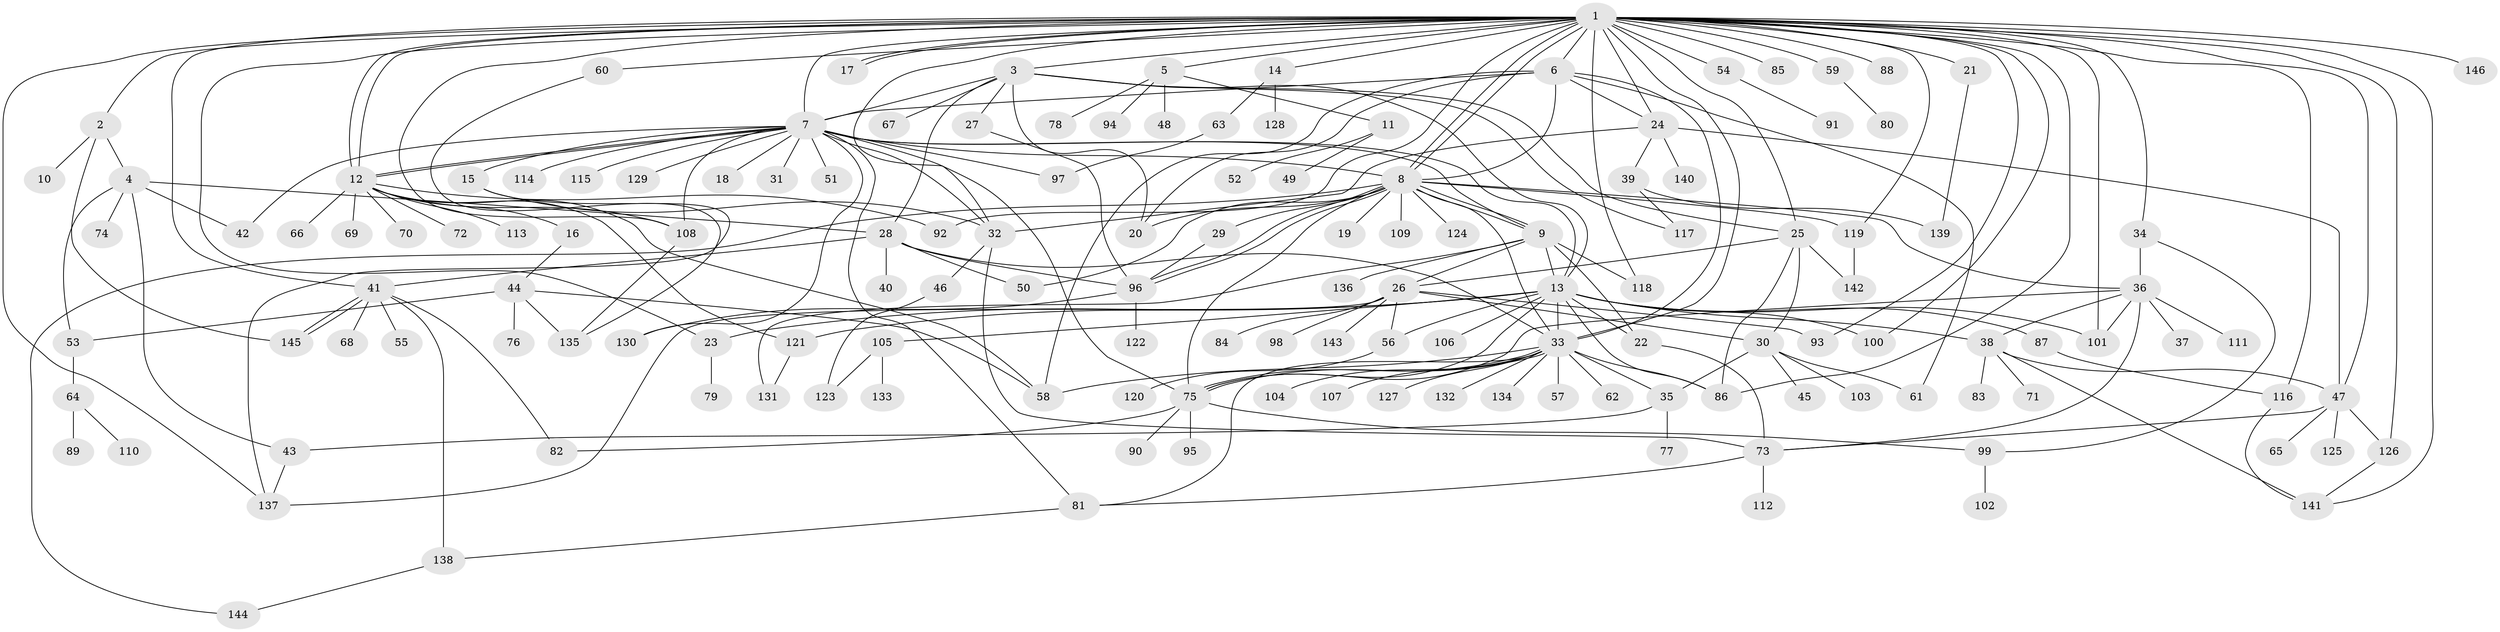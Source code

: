 // Generated by graph-tools (version 1.1) at 2025/49/03/09/25 03:49:51]
// undirected, 146 vertices, 239 edges
graph export_dot {
graph [start="1"]
  node [color=gray90,style=filled];
  1;
  2;
  3;
  4;
  5;
  6;
  7;
  8;
  9;
  10;
  11;
  12;
  13;
  14;
  15;
  16;
  17;
  18;
  19;
  20;
  21;
  22;
  23;
  24;
  25;
  26;
  27;
  28;
  29;
  30;
  31;
  32;
  33;
  34;
  35;
  36;
  37;
  38;
  39;
  40;
  41;
  42;
  43;
  44;
  45;
  46;
  47;
  48;
  49;
  50;
  51;
  52;
  53;
  54;
  55;
  56;
  57;
  58;
  59;
  60;
  61;
  62;
  63;
  64;
  65;
  66;
  67;
  68;
  69;
  70;
  71;
  72;
  73;
  74;
  75;
  76;
  77;
  78;
  79;
  80;
  81;
  82;
  83;
  84;
  85;
  86;
  87;
  88;
  89;
  90;
  91;
  92;
  93;
  94;
  95;
  96;
  97;
  98;
  99;
  100;
  101;
  102;
  103;
  104;
  105;
  106;
  107;
  108;
  109;
  110;
  111;
  112;
  113;
  114;
  115;
  116;
  117;
  118;
  119;
  120;
  121;
  122;
  123;
  124;
  125;
  126;
  127;
  128;
  129;
  130;
  131;
  132;
  133;
  134;
  135;
  136;
  137;
  138;
  139;
  140;
  141;
  142;
  143;
  144;
  145;
  146;
  1 -- 2;
  1 -- 3;
  1 -- 5;
  1 -- 6;
  1 -- 7;
  1 -- 8;
  1 -- 8;
  1 -- 12;
  1 -- 12;
  1 -- 14;
  1 -- 17;
  1 -- 17;
  1 -- 21;
  1 -- 23;
  1 -- 24;
  1 -- 25;
  1 -- 32;
  1 -- 33;
  1 -- 34;
  1 -- 41;
  1 -- 47;
  1 -- 54;
  1 -- 59;
  1 -- 60;
  1 -- 85;
  1 -- 86;
  1 -- 88;
  1 -- 92;
  1 -- 93;
  1 -- 100;
  1 -- 101;
  1 -- 108;
  1 -- 116;
  1 -- 118;
  1 -- 119;
  1 -- 126;
  1 -- 137;
  1 -- 141;
  1 -- 146;
  2 -- 4;
  2 -- 10;
  2 -- 145;
  3 -- 7;
  3 -- 13;
  3 -- 20;
  3 -- 25;
  3 -- 27;
  3 -- 28;
  3 -- 67;
  3 -- 117;
  4 -- 28;
  4 -- 42;
  4 -- 43;
  4 -- 53;
  4 -- 74;
  5 -- 11;
  5 -- 48;
  5 -- 78;
  5 -- 94;
  6 -- 7;
  6 -- 8;
  6 -- 20;
  6 -- 24;
  6 -- 33;
  6 -- 58;
  6 -- 61;
  7 -- 8;
  7 -- 9;
  7 -- 12;
  7 -- 12;
  7 -- 13;
  7 -- 15;
  7 -- 18;
  7 -- 31;
  7 -- 32;
  7 -- 42;
  7 -- 51;
  7 -- 75;
  7 -- 81;
  7 -- 97;
  7 -- 108;
  7 -- 114;
  7 -- 115;
  7 -- 129;
  7 -- 130;
  8 -- 9;
  8 -- 9;
  8 -- 19;
  8 -- 20;
  8 -- 29;
  8 -- 33;
  8 -- 36;
  8 -- 50;
  8 -- 75;
  8 -- 96;
  8 -- 96;
  8 -- 109;
  8 -- 119;
  8 -- 124;
  8 -- 144;
  9 -- 13;
  9 -- 22;
  9 -- 26;
  9 -- 118;
  9 -- 131;
  9 -- 136;
  11 -- 49;
  11 -- 52;
  12 -- 16;
  12 -- 58;
  12 -- 66;
  12 -- 69;
  12 -- 70;
  12 -- 72;
  12 -- 92;
  12 -- 108;
  12 -- 113;
  12 -- 121;
  13 -- 22;
  13 -- 23;
  13 -- 33;
  13 -- 38;
  13 -- 56;
  13 -- 75;
  13 -- 86;
  13 -- 87;
  13 -- 100;
  13 -- 101;
  13 -- 105;
  13 -- 106;
  13 -- 121;
  14 -- 63;
  14 -- 128;
  15 -- 32;
  15 -- 137;
  16 -- 44;
  21 -- 139;
  22 -- 73;
  23 -- 79;
  24 -- 32;
  24 -- 39;
  24 -- 47;
  24 -- 140;
  25 -- 26;
  25 -- 30;
  25 -- 86;
  25 -- 142;
  26 -- 30;
  26 -- 56;
  26 -- 84;
  26 -- 93;
  26 -- 98;
  26 -- 137;
  26 -- 143;
  27 -- 96;
  28 -- 33;
  28 -- 40;
  28 -- 41;
  28 -- 50;
  28 -- 96;
  29 -- 96;
  30 -- 35;
  30 -- 45;
  30 -- 61;
  30 -- 103;
  32 -- 46;
  32 -- 73;
  33 -- 35;
  33 -- 57;
  33 -- 58;
  33 -- 62;
  33 -- 75;
  33 -- 75;
  33 -- 81;
  33 -- 86;
  33 -- 104;
  33 -- 107;
  33 -- 127;
  33 -- 132;
  33 -- 134;
  34 -- 36;
  34 -- 99;
  35 -- 43;
  35 -- 77;
  36 -- 37;
  36 -- 38;
  36 -- 73;
  36 -- 75;
  36 -- 101;
  36 -- 111;
  38 -- 47;
  38 -- 71;
  38 -- 83;
  38 -- 141;
  39 -- 117;
  39 -- 139;
  41 -- 55;
  41 -- 68;
  41 -- 82;
  41 -- 138;
  41 -- 145;
  41 -- 145;
  43 -- 137;
  44 -- 53;
  44 -- 58;
  44 -- 76;
  44 -- 135;
  46 -- 123;
  47 -- 65;
  47 -- 73;
  47 -- 125;
  47 -- 126;
  53 -- 64;
  54 -- 91;
  56 -- 120;
  59 -- 80;
  60 -- 135;
  63 -- 97;
  64 -- 89;
  64 -- 110;
  73 -- 81;
  73 -- 112;
  75 -- 82;
  75 -- 90;
  75 -- 95;
  75 -- 99;
  81 -- 138;
  87 -- 116;
  96 -- 122;
  96 -- 130;
  99 -- 102;
  105 -- 123;
  105 -- 133;
  108 -- 135;
  116 -- 141;
  119 -- 142;
  121 -- 131;
  126 -- 141;
  138 -- 144;
}
